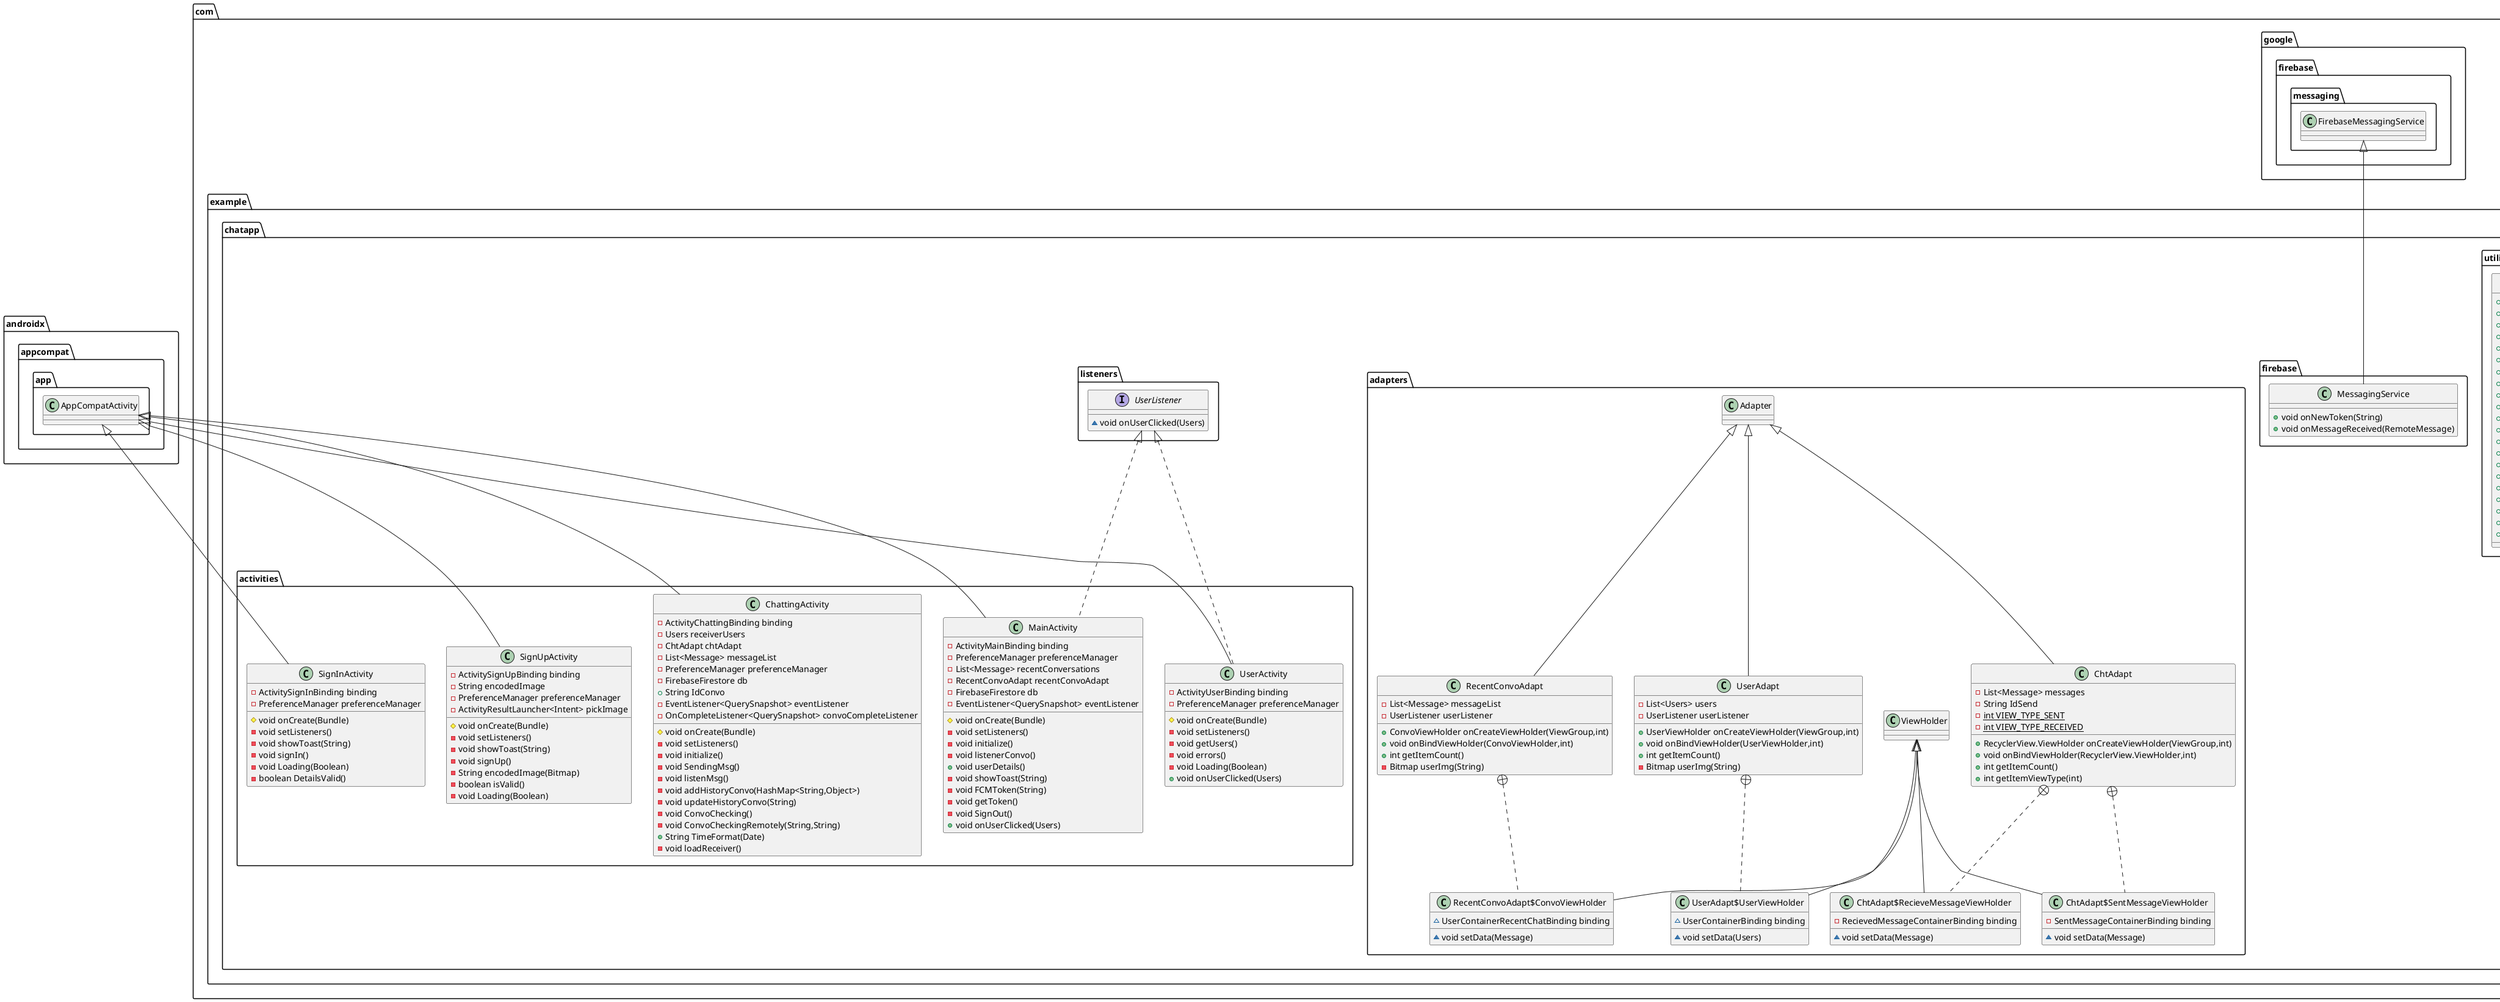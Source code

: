 @startuml
class com.example.chatapp.models.Users {
+ String name
}
class com.example.chatapp.utilities.PreferenceManager {
- SharedPreferences sharedPreferences
+ void setBoolean(String,Boolean)
+ Boolean getBoolean(String)
+ void putString(String,String)
+ String getString(String)
+ void clear()
}
class com.example.chatapp.activities.MainActivity {
- ActivityMainBinding binding
- PreferenceManager preferenceManager
- List<Message> recentConversations
- RecentConvoAdapt recentConvoAdapt
- FirebaseFirestore db
- EventListener<QuerySnapshot> eventListener
# void onCreate(Bundle)
- void setListeners()
- void initialize()
- void listenerConvo()
+ void userDetails()
- void showToast(String)
- void FCMToken(String)
- void getToken()
- void SignOut()
+ void onUserClicked(Users)
}
class com.example.chatapp.activities.SignInActivity {
- ActivitySignInBinding binding
- PreferenceManager preferenceManager
# void onCreate(Bundle)
- void setListeners()
- void showToast(String)
- void signIn()
- void Loading(Boolean)
- boolean DetailsValid()
}
class com.example.chatapp.firebase.MessagingService {
+ void onNewToken(String)
+ void onMessageReceived(RemoteMessage)
}
class com.example.chatapp.activities.UserActivity {
- ActivityUserBinding binding
- PreferenceManager preferenceManager
# void onCreate(Bundle)
- void setListeners()
- void getUsers()
- void errors()
- void Loading(Boolean)
+ void onUserClicked(Users)
}
class com.example.chatapp.adapters.UserAdapt {
- List<Users> users
- UserListener userListener
+ UserViewHolder onCreateViewHolder(ViewGroup,int)
+ void onBindViewHolder(UserViewHolder,int)
+ int getItemCount()
- Bitmap userImg(String)
}
class com.example.chatapp.adapters.UserAdapt$UserViewHolder {
~ UserContainerBinding binding
~ void setData(Users)
}
class com.example.chatapp.utilities.Constants {
+ {static} String KEY_COLLECTION_USERS
+ {static} String KEY_NAME
+ {static} String KEY_EMAIL
+ {static} String KEY_PASSWORD
+ {static} String KEY_PREFERENCE_NAME
+ {static} String KEY_SIGNED_IN
+ {static} String KEY_USER_ID
+ {static} String KEY_IMAGE
+ {static} String KEY_FCM_TOKEN
+ {static} String KEY_USER
+ {static} String KEY_SENDER
+ {static} String KEY_CHAT_COLL
+ {static} String KEY_RECEIVER
+ {static} String KEY_TIMESTAMP
+ {static} String KEY_MSG
+ {static} String KEY_RECENT_CONVO
+ {static} String KEY_NAME_RECEIVER
+ {static} String KEY_IMG_RECEIVER
+ {static} String KEY_NAME_SENDER
+ {static} String KEY_IMG_SENDER
+ {static} String KEY_CONVERSATIONS_COLL
}
class com.example.chatapp.activities.SignUpActivity {
- ActivitySignUpBinding binding
- String encodedImage
- PreferenceManager preferenceManager
- ActivityResultLauncher<Intent> pickImage
# void onCreate(Bundle)
- void setListeners()
- void showToast(String)
- void signUp()
- String encodedImage(Bitmap)
- boolean isValid()
- void Loading(Boolean)
}
class com.example.chatapp.adapters.ChtAdapt {
- List<Message> messages
- String IdSend
- {static} int VIEW_TYPE_SENT
- {static} int VIEW_TYPE_RECEIVED
+ RecyclerView.ViewHolder onCreateViewHolder(ViewGroup,int)
+ void onBindViewHolder(RecyclerView.ViewHolder,int)
+ int getItemCount()
+ int getItemViewType(int)
}
class com.example.chatapp.adapters.ChtAdapt$SentMessageViewHolder {
- SentMessageContainerBinding binding
~ void setData(Message)
}
class com.example.chatapp.adapters.ChtAdapt$RecieveMessageViewHolder {
- RecievedMessageContainerBinding binding
~ void setData(Message)
}
class com.example.chatapp.activities.ChattingActivity {
- ActivityChattingBinding binding
- Users receiverUsers
- ChtAdapt chtAdapt
- List<Message> messageList
- PreferenceManager preferenceManager
- FirebaseFirestore db
+ String IdConvo
- EventListener<QuerySnapshot> eventListener
- OnCompleteListener<QuerySnapshot> convoCompleteListener
# void onCreate(Bundle)
- void setListeners()
- void initialize()
- void SendingMsg()
- void listenMsg()
- void addHistoryConvo(HashMap<String,Object>)
- void updateHistoryConvo(String)
- void ConvoChecking()
- void ConvoCheckingRemotely(String,String)
+ String TimeFormat(Date)
- void loadReceiver()
}
interface com.example.chatapp.listeners.UserListener {
~ void onUserClicked(Users)
}
class com.example.chatapp.adapters.RecentConvoAdapt {
- List<Message> messageList
- UserListener userListener
+ ConvoViewHolder onCreateViewHolder(ViewGroup,int)
+ void onBindViewHolder(ConvoViewHolder,int)
+ int getItemCount()
- Bitmap userImg(String)
}
class com.example.chatapp.adapters.RecentConvoAdapt$ConvoViewHolder {
~ UserContainerRecentChatBinding binding
~ void setData(Message)
}
class com.example.chatapp.models.Message {
+ String IdSend
+ Date dateObject
+ String UserConvoId
}


java.io.Serializable <|.. com.example.chatapp.models.Users
com.example.chatapp.listeners.UserListener <|.. com.example.chatapp.activities.MainActivity
androidx.appcompat.app.AppCompatActivity <|-- com.example.chatapp.activities.MainActivity
androidx.appcompat.app.AppCompatActivity <|-- com.example.chatapp.activities.SignInActivity
com.google.firebase.messaging.FirebaseMessagingService <|-- com.example.chatapp.firebase.MessagingService
com.example.chatapp.listeners.UserListener <|.. com.example.chatapp.activities.UserActivity
androidx.appcompat.app.AppCompatActivity <|-- com.example.chatapp.activities.UserActivity
com.example.chatapp.adapters.Adapter <|-- com.example.chatapp.adapters.UserAdapt
com.example.chatapp.adapters.UserAdapt +.. com.example.chatapp.adapters.UserAdapt$UserViewHolder
com.example.chatapp.adapters.ViewHolder <|-- com.example.chatapp.adapters.UserAdapt$UserViewHolder
androidx.appcompat.app.AppCompatActivity <|-- com.example.chatapp.activities.SignUpActivity
com.example.chatapp.adapters.Adapter <|-- com.example.chatapp.adapters.ChtAdapt
com.example.chatapp.adapters.ChtAdapt +.. com.example.chatapp.adapters.ChtAdapt$SentMessageViewHolder
com.example.chatapp.adapters.ViewHolder <|-- com.example.chatapp.adapters.ChtAdapt$SentMessageViewHolder
com.example.chatapp.adapters.ChtAdapt +.. com.example.chatapp.adapters.ChtAdapt$RecieveMessageViewHolder
com.example.chatapp.adapters.ViewHolder <|-- com.example.chatapp.adapters.ChtAdapt$RecieveMessageViewHolder
androidx.appcompat.app.AppCompatActivity <|-- com.example.chatapp.activities.ChattingActivity
com.example.chatapp.adapters.Adapter <|-- com.example.chatapp.adapters.RecentConvoAdapt
com.example.chatapp.adapters.RecentConvoAdapt +.. com.example.chatapp.adapters.RecentConvoAdapt$ConvoViewHolder
com.example.chatapp.adapters.ViewHolder <|-- com.example.chatapp.adapters.RecentConvoAdapt$ConvoViewHolder
@enduml
